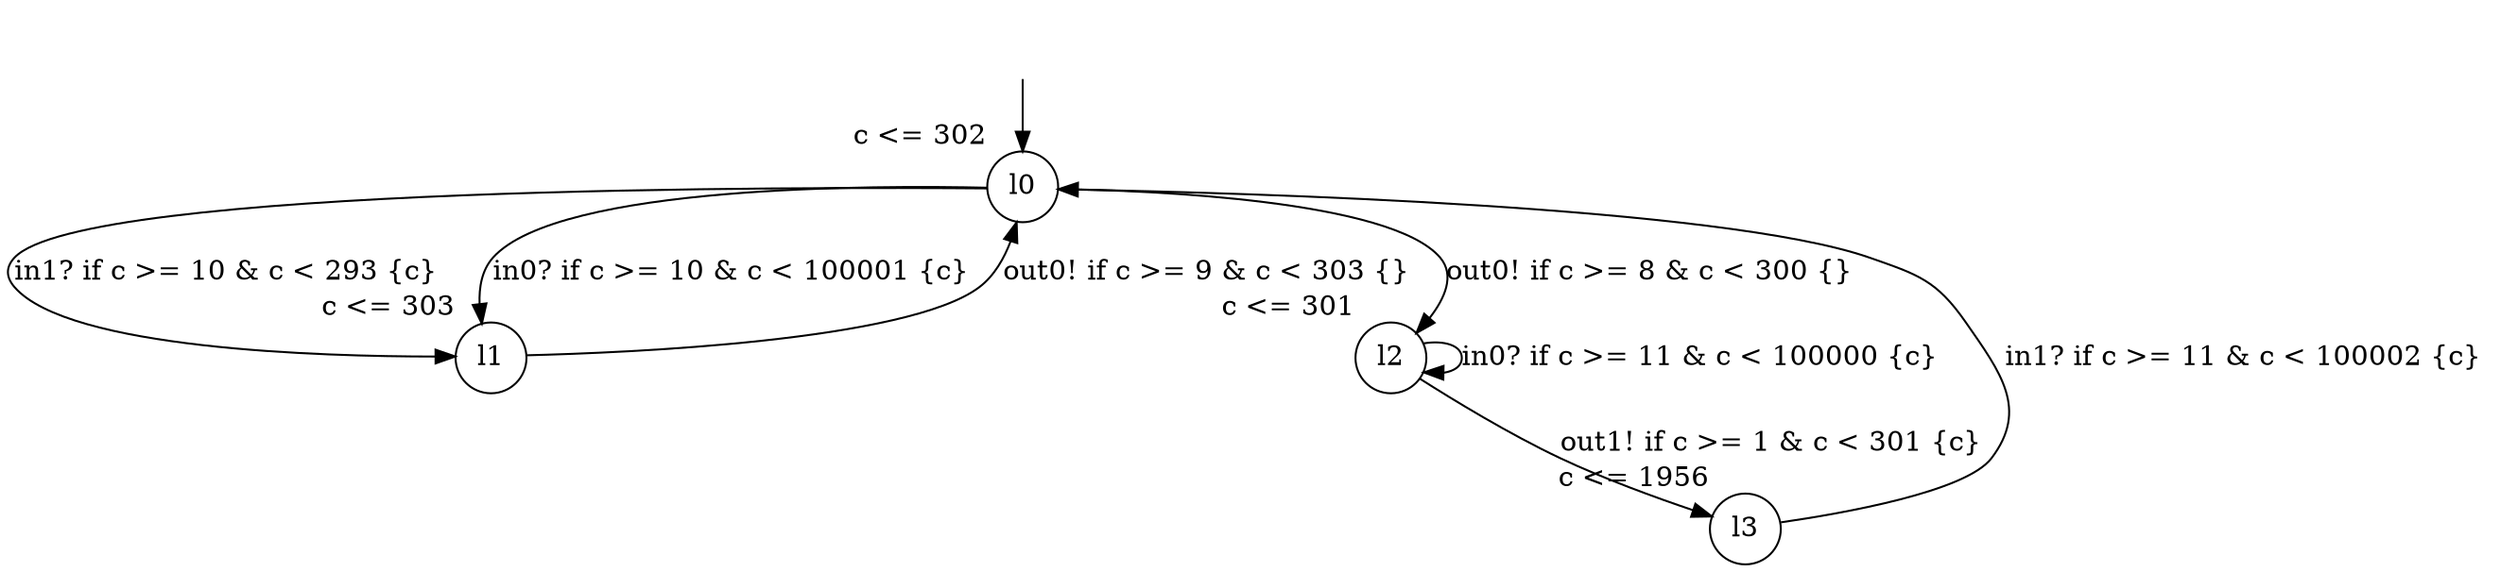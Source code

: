 digraph g {
__start0 [label="" shape="none"];
l0 [shape="circle" margin=0 label="l0", xlabel="c <= 302"];
l1 [shape="circle" margin=0 label="l1", xlabel="c <= 303"];
l2 [shape="circle" margin=0 label="l2", xlabel="c <= 301"];
l3 [shape="circle" margin=0 label="l3", xlabel="c <= 1956"];
l0 -> l1 [label="in1? if c >= 10 & c < 293 {c} "];
l0 -> l1 [label="in0? if c >= 10 & c < 100001 {c} "];
l0 -> l2 [label="out0! if c >= 8 & c < 300 {} "];
l1 -> l0 [label="out0! if c >= 9 & c < 303 {} "];
l2 -> l2 [label="in0? if c >= 11 & c < 100000 {c} "];
l2 -> l3 [label="out1! if c >= 1 & c < 301 {c} "];
l3 -> l0 [label="in1? if c >= 11 & c < 100002 {c} "];
__start0 -> l0;
}

